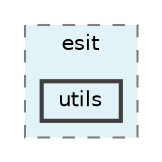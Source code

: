 digraph "src/main/java/es/ull/esit/utils"
{
 // LATEX_PDF_SIZE
  bgcolor="transparent";
  edge [fontname=Helvetica,fontsize=10,labelfontname=Helvetica,labelfontsize=10];
  node [fontname=Helvetica,fontsize=10,shape=box,height=0.2,width=0.4];
  compound=true
  subgraph clusterdir_ff138097d92aca141cd969d7c10ce4fe {
    graph [ bgcolor="#e1f3f6", pencolor="grey50", label="esit", fontname=Helvetica,fontsize=10 style="filled,dashed", URL="dir_ff138097d92aca141cd969d7c10ce4fe.html",tooltip=""]
  dir_1d50f258775204ffcd31c17842ee0718 [label="utils", fillcolor="#e1f3f6", color="grey25", style="filled,bold", URL="dir_1d50f258775204ffcd31c17842ee0718.html",tooltip=""];
  }
}
